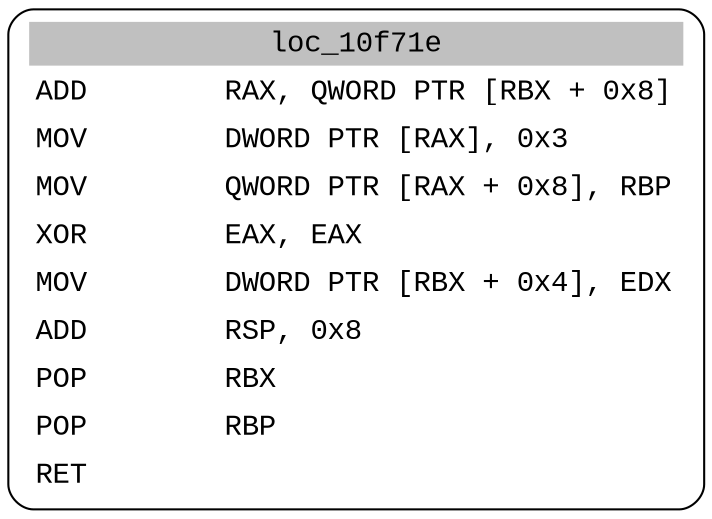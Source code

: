 digraph asm_graph {
1941 [
shape="Mrecord" fontname="Courier New"label =<<table border="0" cellborder="0" cellpadding="3"><tr><td align="center" colspan="2" bgcolor="grey">loc_10f71e</td></tr><tr><td align="left">ADD        RAX, QWORD PTR [RBX + 0x8]</td></tr><tr><td align="left">MOV        DWORD PTR [RAX], 0x3</td></tr><tr><td align="left">MOV        QWORD PTR [RAX + 0x8], RBP</td></tr><tr><td align="left">XOR        EAX, EAX</td></tr><tr><td align="left">MOV        DWORD PTR [RBX + 0x4], EDX</td></tr><tr><td align="left">ADD        RSP, 0x8</td></tr><tr><td align="left">POP        RBX</td></tr><tr><td align="left">POP        RBP</td></tr><tr><td align="left">RET        </td></tr></table>> ];
}